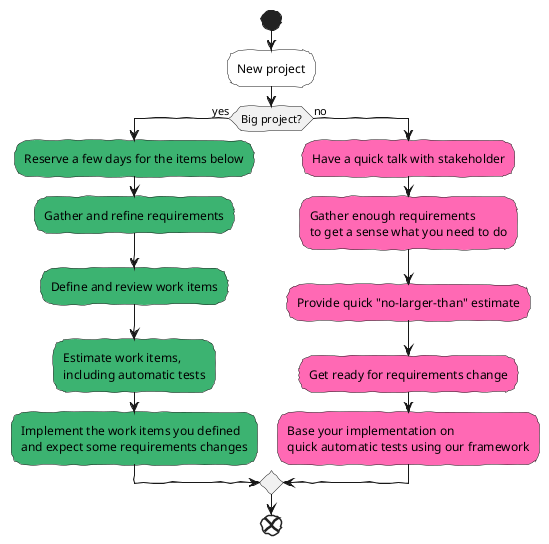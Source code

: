 @startuml "proj-soft-dev-process"

skinparam handwritten true

start

#White:New project;
if (Big project?) then (yes)
	#MediumSeaGreen:Reserve a few days for the items below;
	#MediumSeaGreen:Gather and refine requirements;
	#MediumSeaGreen:Define and review work items;
	#MediumSeaGreen:Estimate work items, \nincluding automatic tests;
	#MediumSeaGreen:Implement the work items you defined \nand expect some requirements changes;
else (no)
	#HotPink:Have a quick talk with stakeholder;
	#HotPink:Gather enough requirements \nto get a sense what you need to do;
	#HotPink:Provide quick "no-larger-than" estimate;
	#HotPink:Get ready for requirements change;
	#HotPink:Base your implementation on \nquick automatic tests using our framework;
endif

end

@enduml